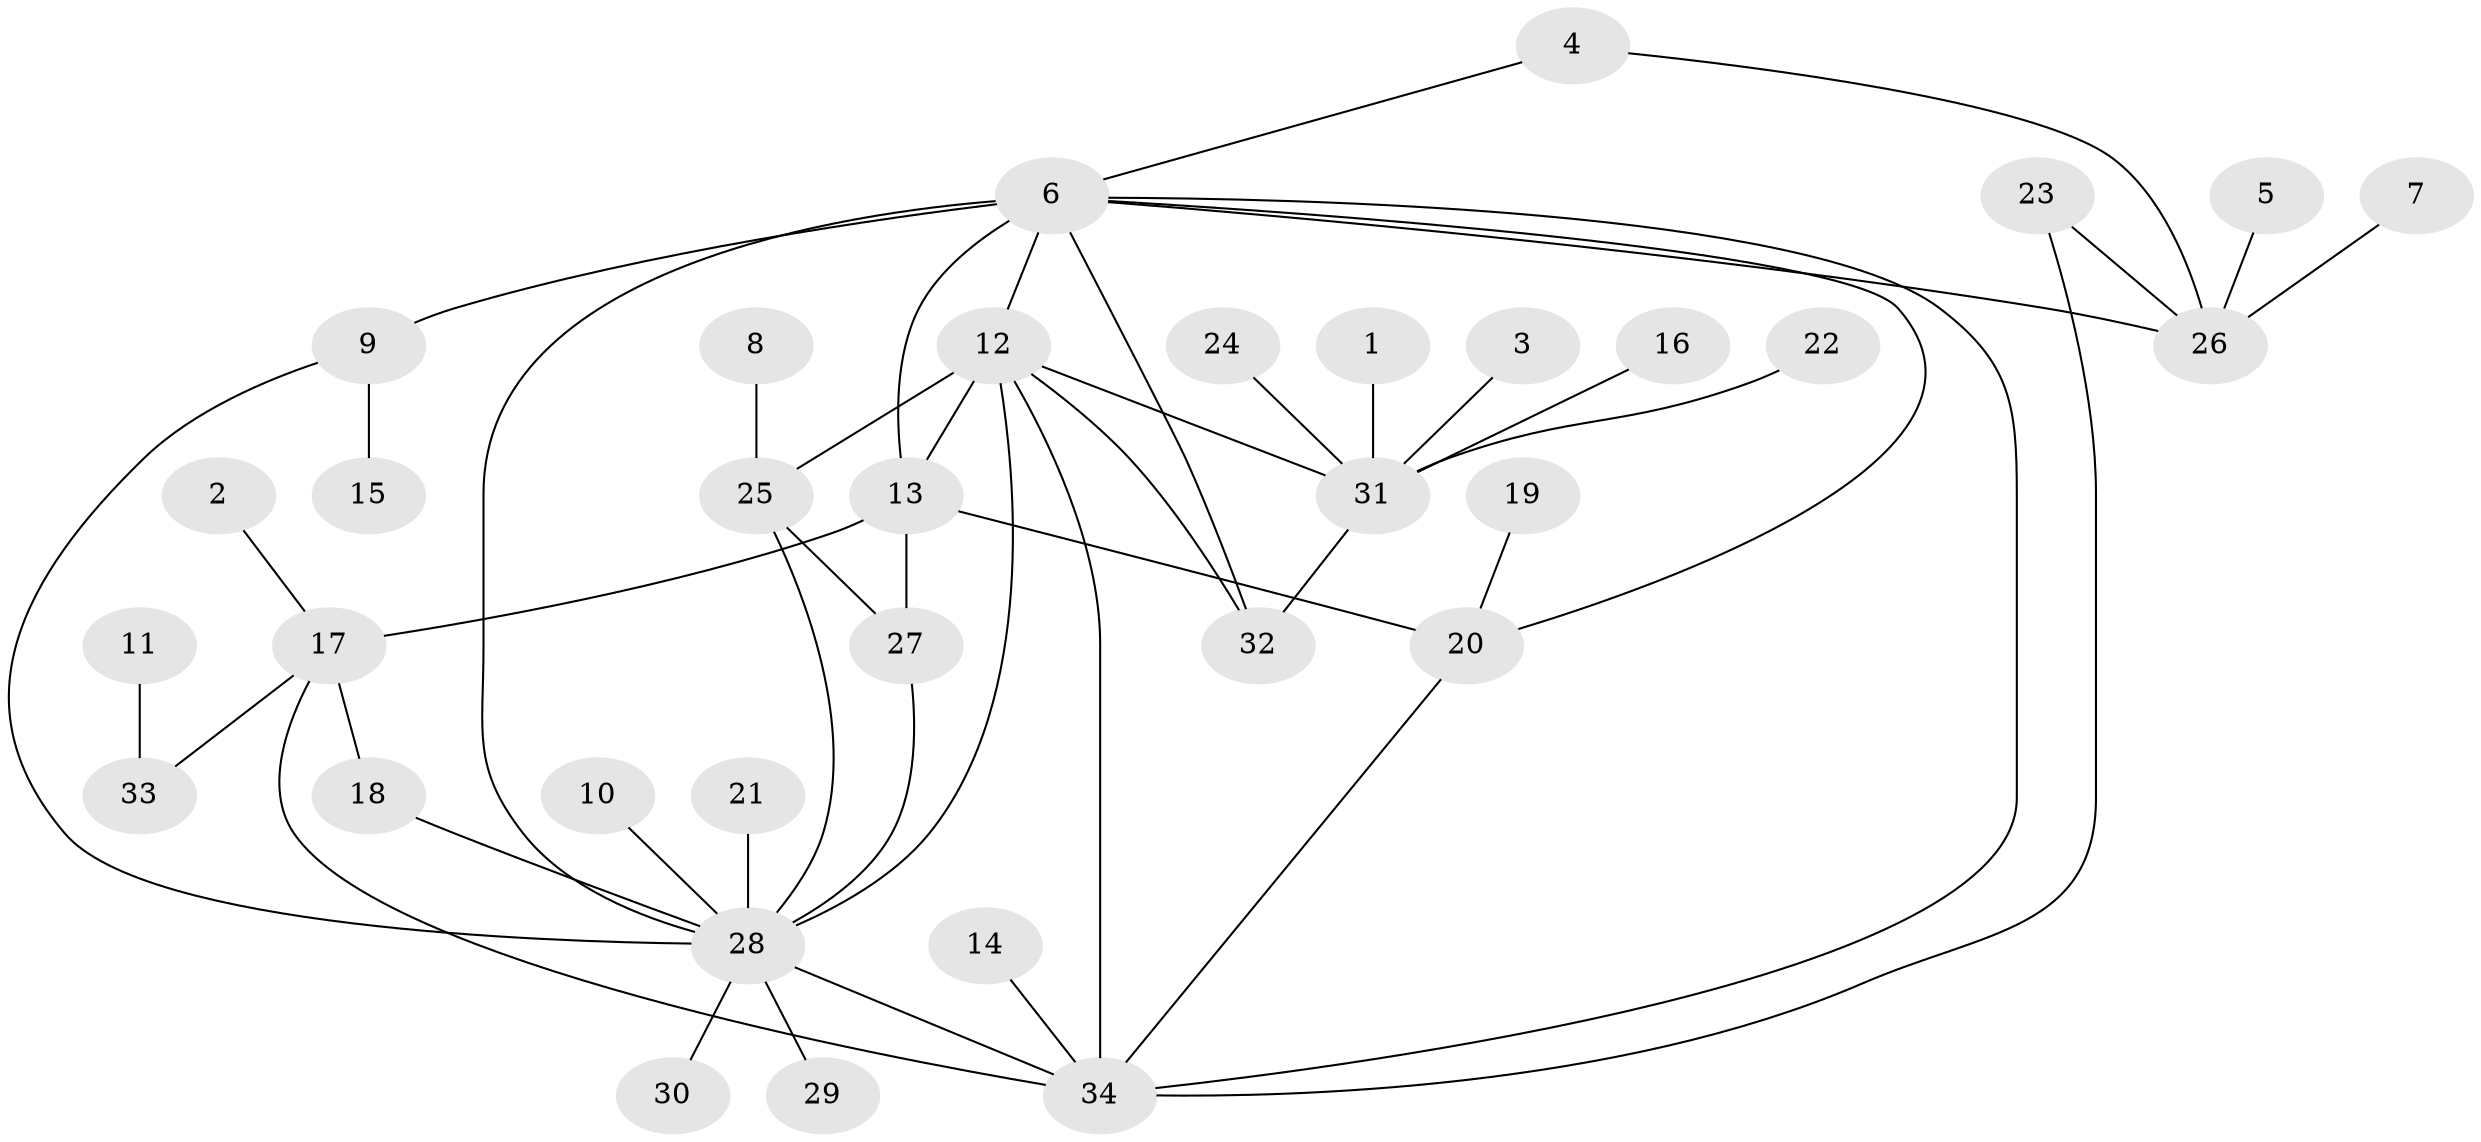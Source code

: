 // original degree distribution, {4: 0.04411764705882353, 8: 0.029411764705882353, 5: 0.08823529411764706, 10: 0.014705882352941176, 9: 0.014705882352941176, 6: 0.029411764705882353, 12: 0.014705882352941176, 3: 0.029411764705882353, 2: 0.22058823529411764, 1: 0.5147058823529411}
// Generated by graph-tools (version 1.1) at 2025/02/03/09/25 03:02:40]
// undirected, 34 vertices, 49 edges
graph export_dot {
graph [start="1"]
  node [color=gray90,style=filled];
  1;
  2;
  3;
  4;
  5;
  6;
  7;
  8;
  9;
  10;
  11;
  12;
  13;
  14;
  15;
  16;
  17;
  18;
  19;
  20;
  21;
  22;
  23;
  24;
  25;
  26;
  27;
  28;
  29;
  30;
  31;
  32;
  33;
  34;
  1 -- 31 [weight=1.0];
  2 -- 17 [weight=1.0];
  3 -- 31 [weight=1.0];
  4 -- 6 [weight=1.0];
  4 -- 26 [weight=1.0];
  5 -- 26 [weight=1.0];
  6 -- 9 [weight=2.0];
  6 -- 12 [weight=1.0];
  6 -- 13 [weight=1.0];
  6 -- 20 [weight=1.0];
  6 -- 26 [weight=1.0];
  6 -- 28 [weight=1.0];
  6 -- 32 [weight=1.0];
  6 -- 34 [weight=1.0];
  7 -- 26 [weight=1.0];
  8 -- 25 [weight=1.0];
  9 -- 15 [weight=1.0];
  9 -- 28 [weight=1.0];
  10 -- 28 [weight=1.0];
  11 -- 33 [weight=1.0];
  12 -- 13 [weight=1.0];
  12 -- 25 [weight=1.0];
  12 -- 28 [weight=1.0];
  12 -- 31 [weight=1.0];
  12 -- 32 [weight=1.0];
  12 -- 34 [weight=2.0];
  13 -- 17 [weight=2.0];
  13 -- 20 [weight=1.0];
  13 -- 27 [weight=1.0];
  14 -- 34 [weight=1.0];
  16 -- 31 [weight=1.0];
  17 -- 18 [weight=1.0];
  17 -- 33 [weight=1.0];
  17 -- 34 [weight=1.0];
  18 -- 28 [weight=1.0];
  19 -- 20 [weight=1.0];
  20 -- 34 [weight=1.0];
  21 -- 28 [weight=1.0];
  22 -- 31 [weight=1.0];
  23 -- 26 [weight=1.0];
  23 -- 34 [weight=1.0];
  24 -- 31 [weight=1.0];
  25 -- 27 [weight=1.0];
  25 -- 28 [weight=1.0];
  27 -- 28 [weight=1.0];
  28 -- 29 [weight=1.0];
  28 -- 30 [weight=1.0];
  28 -- 34 [weight=1.0];
  31 -- 32 [weight=1.0];
}
